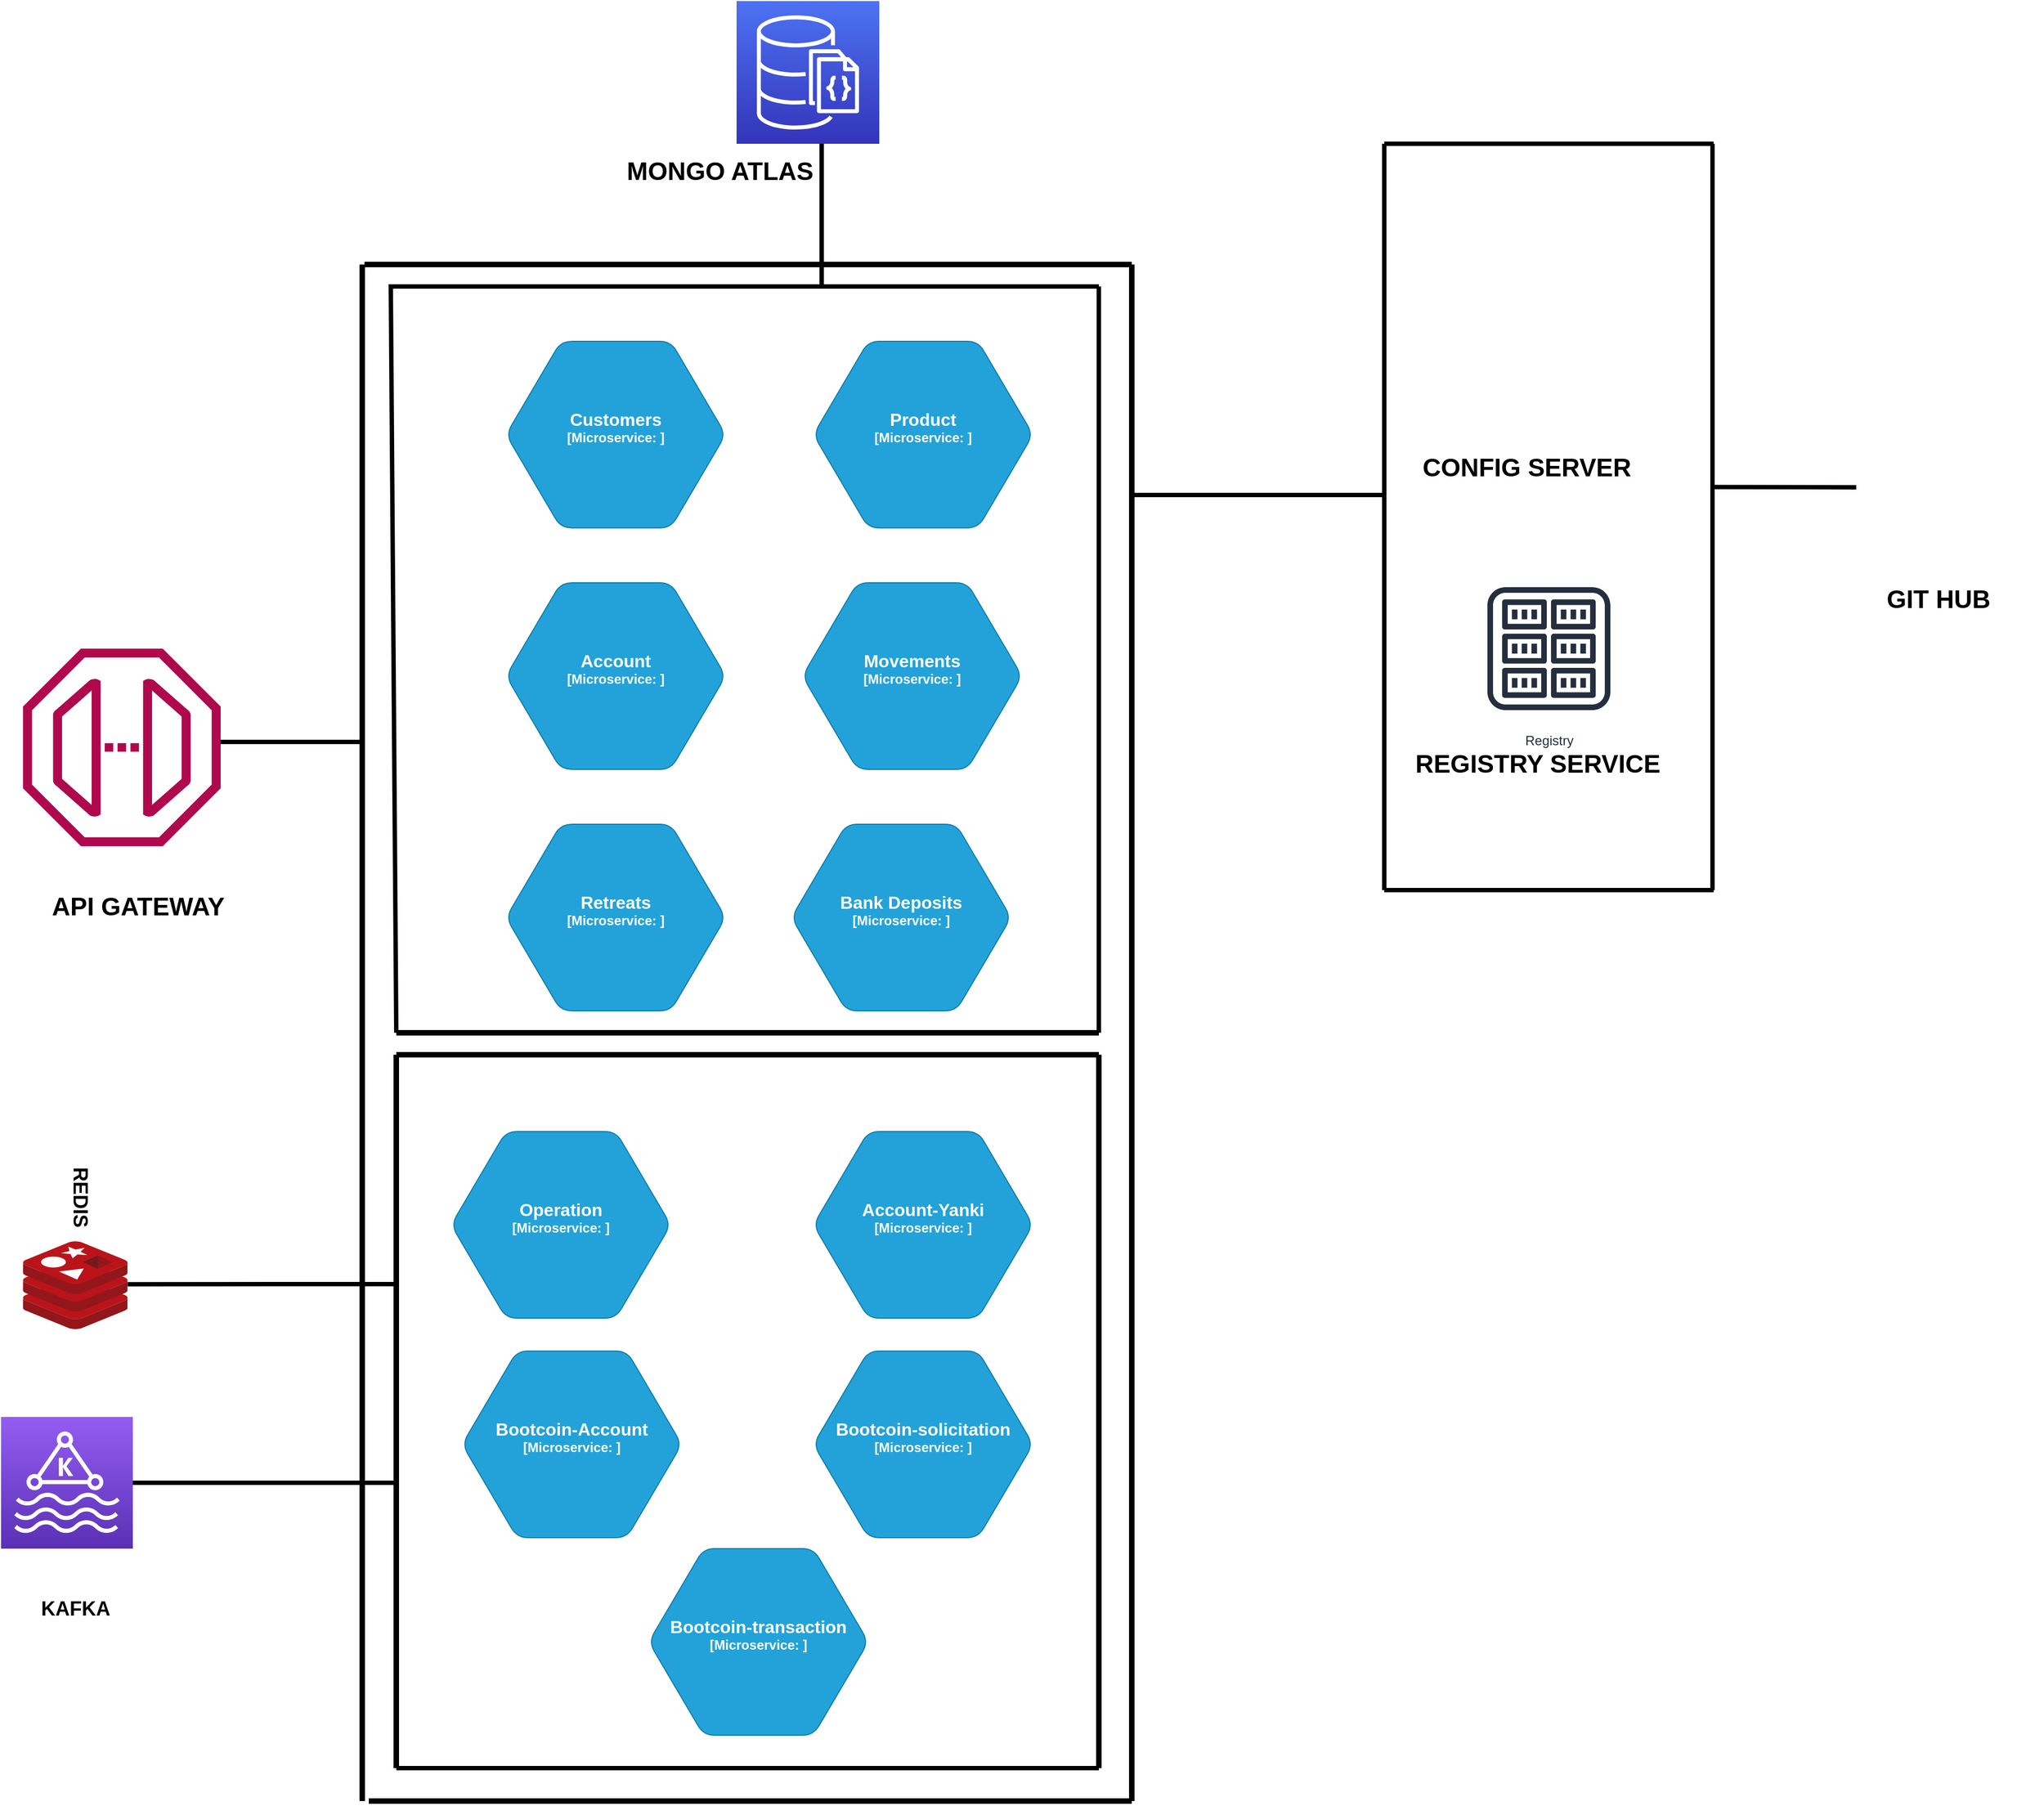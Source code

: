 <mxfile version="16.6.5" type="github">
  <diagram id="M9zdxjrtRXyFdbecn8tF" name="Page-1">
    <mxGraphModel dx="1480" dy="2456" grid="1" gridSize="10" guides="1" tooltips="1" connect="1" arrows="1" fold="1" page="1" pageScale="1" pageWidth="827" pageHeight="1169" math="0" shadow="0">
      <root>
        <mxCell id="0" />
        <mxCell id="1" parent="0" />
        <object placeholders="1" c4Type="Account-Yanki" c4Container="Microservice" c4Technology="" c4Description="" label="&lt;font style=&quot;font-size: 16px&quot;&gt;&lt;b&gt;%c4Type%&lt;/font&gt;&lt;div&gt;[%c4Container%:&amp;nbsp;%c4Technology%]&lt;/div&gt;&lt;br&gt;&lt;div&gt;&lt;font style=&quot;font-size: 11px&quot;&gt;&lt;font color=&quot;#E6E6E6&quot;&gt;%c4Description%&lt;/font&gt;&lt;/div&gt;" id="TH7AMwZz-W8swylTgrrO-1">
          <mxCell style="shape=hexagon;size=50;perimeter=hexagonPerimeter2;whiteSpace=wrap;html=1;fixedSize=1;rounded=1;labelBackgroundColor=none;fillColor=#23A2D9;fontSize=12;fontColor=#ffffff;align=center;strokeColor=#0E7DAD;metaEdit=1;points=[[0.5,0,0],[1,0.25,0],[1,0.5,0],[1,0.75,0],[0.5,1,0],[0,0.75,0],[0,0.5,0],[0,0.25,0]];resizable=0;" parent="1" vertex="1">
            <mxGeometry x="1650" y="130" width="200" height="170" as="geometry" />
          </mxCell>
        </object>
        <object placeholders="1" c4Type="Operation" c4Container="Microservice" c4Technology="" c4Description="" label="&lt;font style=&quot;font-size: 16px&quot;&gt;&lt;b&gt;%c4Type%&lt;/font&gt;&lt;div&gt;[%c4Container%:&amp;nbsp;%c4Technology%]&lt;/div&gt;&lt;br&gt;&lt;div&gt;&lt;font style=&quot;font-size: 11px&quot;&gt;&lt;font color=&quot;#E6E6E6&quot;&gt;%c4Description%&lt;/font&gt;&lt;/div&gt;" id="TH7AMwZz-W8swylTgrrO-3">
          <mxCell style="shape=hexagon;size=50;perimeter=hexagonPerimeter2;whiteSpace=wrap;html=1;fixedSize=1;rounded=1;labelBackgroundColor=none;fillColor=#23A2D9;fontSize=12;fontColor=#ffffff;align=center;strokeColor=#0E7DAD;metaEdit=1;points=[[0.5,0,0],[1,0.25,0],[1,0.5,0],[1,0.75,0],[0.5,1,0],[0,0.75,0],[0,0.5,0],[0,0.25,0]];resizable=0;" parent="1" vertex="1">
            <mxGeometry x="1320" y="130" width="200" height="170" as="geometry" />
          </mxCell>
        </object>
        <mxCell id="TH7AMwZz-W8swylTgrrO-12" value="" style="sketch=0;aspect=fixed;html=1;points=[];align=center;image;fontSize=12;image=img/lib/mscae/Cache_Redis_Product.svg;" parent="1" vertex="1">
          <mxGeometry x="930" y="230" width="95.24" height="80" as="geometry" />
        </mxCell>
        <mxCell id="TH7AMwZz-W8swylTgrrO-13" value="" style="sketch=0;points=[[0,0,0],[0.25,0,0],[0.5,0,0],[0.75,0,0],[1,0,0],[0,1,0],[0.25,1,0],[0.5,1,0],[0.75,1,0],[1,1,0],[0,0.25,0],[0,0.5,0],[0,0.75,0],[1,0.25,0],[1,0.5,0],[1,0.75,0]];outlineConnect=0;fontColor=#232F3E;gradientColor=#945DF2;gradientDirection=north;fillColor=#5A30B5;strokeColor=#ffffff;dashed=0;verticalLabelPosition=bottom;verticalAlign=top;align=center;html=1;fontSize=12;fontStyle=0;aspect=fixed;shape=mxgraph.aws4.resourceIcon;resIcon=mxgraph.aws4.managed_streaming_for_kafka;" parent="1" vertex="1">
          <mxGeometry x="910" y="390" width="120" height="120" as="geometry" />
        </mxCell>
        <mxCell id="TH7AMwZz-W8swylTgrrO-14" value="&lt;b&gt;&lt;font style=&quot;font-size: 18px&quot;&gt;REDIS&lt;/font&gt;&lt;/b&gt;" style="text;html=1;strokeColor=none;fillColor=none;align=center;verticalAlign=middle;whiteSpace=wrap;rounded=0;rotation=90;" parent="1" vertex="1">
          <mxGeometry x="934" y="170" width="96" height="40" as="geometry" />
        </mxCell>
        <mxCell id="TH7AMwZz-W8swylTgrrO-16" value="&lt;b&gt;&lt;font style=&quot;font-size: 18px&quot;&gt;KAFKA&lt;/font&gt;&lt;/b&gt;" style="text;html=1;strokeColor=none;fillColor=none;align=center;verticalAlign=middle;whiteSpace=wrap;rounded=0;" parent="1" vertex="1">
          <mxGeometry x="930.0" y="545" width="96" height="40" as="geometry" />
        </mxCell>
        <object placeholders="1" c4Type="Customers" c4Container="Microservice" c4Technology="" c4Description="" label="&lt;font style=&quot;font-size: 16px&quot;&gt;&lt;b&gt;%c4Type%&lt;/font&gt;&lt;div&gt;[%c4Container%:&amp;nbsp;%c4Technology%]&lt;/div&gt;&lt;br&gt;&lt;div&gt;&lt;font style=&quot;font-size: 11px&quot;&gt;&lt;font color=&quot;#E6E6E6&quot;&gt;%c4Description%&lt;/font&gt;&lt;/div&gt;" id="e1ChLCtxDdJqWj2ZeUZ7-51">
          <mxCell style="shape=hexagon;size=50;perimeter=hexagonPerimeter2;whiteSpace=wrap;html=1;fixedSize=1;rounded=1;labelBackgroundColor=none;fillColor=#23A2D9;fontSize=12;fontColor=#ffffff;align=center;strokeColor=#0E7DAD;metaEdit=1;points=[[0.5,0,0],[1,0.25,0],[1,0.5,0],[1,0.75,0],[0.5,1,0],[0,0.75,0],[0,0.5,0],[0,0.25,0]];resizable=0;" parent="1" vertex="1">
            <mxGeometry x="1370" y="-590" width="200" height="170" as="geometry" />
          </mxCell>
        </object>
        <object placeholders="1" c4Type="Movements" c4Container="Microservice" c4Technology="" c4Description="" label="&lt;font style=&quot;font-size: 16px&quot;&gt;&lt;b&gt;%c4Type%&lt;/font&gt;&lt;div&gt;[%c4Container%:&amp;nbsp;%c4Technology%]&lt;/div&gt;&lt;br&gt;&lt;div&gt;&lt;font style=&quot;font-size: 11px&quot;&gt;&lt;font color=&quot;#E6E6E6&quot;&gt;%c4Description%&lt;/font&gt;&lt;/div&gt;" id="e1ChLCtxDdJqWj2ZeUZ7-52">
          <mxCell style="shape=hexagon;size=50;perimeter=hexagonPerimeter2;whiteSpace=wrap;html=1;fixedSize=1;rounded=1;labelBackgroundColor=none;fillColor=#23A2D9;fontSize=12;fontColor=#ffffff;align=center;strokeColor=#0E7DAD;metaEdit=1;points=[[0.5,0,0],[1,0.25,0],[1,0.5,0],[1,0.75,0],[0.5,1,0],[0,0.75,0],[0,0.5,0],[0,0.25,0]];resizable=0;" parent="1" vertex="1">
            <mxGeometry x="1640" y="-370" width="200" height="170" as="geometry" />
          </mxCell>
        </object>
        <object placeholders="1" c4Type="Bank Deposits" c4Container="Microservice" c4Technology="" c4Description="" label="&lt;font style=&quot;font-size: 16px&quot;&gt;&lt;b&gt;%c4Type%&lt;/font&gt;&lt;div&gt;[%c4Container%:&amp;nbsp;%c4Technology%]&lt;/div&gt;&lt;br&gt;&lt;div&gt;&lt;font style=&quot;font-size: 11px&quot;&gt;&lt;font color=&quot;#E6E6E6&quot;&gt;%c4Description%&lt;/font&gt;&lt;/div&gt;" id="e1ChLCtxDdJqWj2ZeUZ7-53">
          <mxCell style="shape=hexagon;size=50;perimeter=hexagonPerimeter2;whiteSpace=wrap;html=1;fixedSize=1;rounded=1;labelBackgroundColor=none;fillColor=#23A2D9;fontSize=12;fontColor=#ffffff;align=center;strokeColor=#0E7DAD;metaEdit=1;points=[[0.5,0,0],[1,0.25,0],[1,0.5,0],[1,0.75,0],[0.5,1,0],[0,0.75,0],[0,0.5,0],[0,0.25,0]];resizable=0;" parent="1" vertex="1">
            <mxGeometry x="1630" y="-150" width="200" height="170" as="geometry" />
          </mxCell>
        </object>
        <object placeholders="1" c4Type="Product" c4Container="Microservice" c4Technology="" c4Description="" label="&lt;font style=&quot;font-size: 16px&quot;&gt;&lt;b&gt;%c4Type%&lt;/font&gt;&lt;div&gt;[%c4Container%:&amp;nbsp;%c4Technology%]&lt;/div&gt;&lt;br&gt;&lt;div&gt;&lt;font style=&quot;font-size: 11px&quot;&gt;&lt;font color=&quot;#E6E6E6&quot;&gt;%c4Description%&lt;/font&gt;&lt;/div&gt;" id="e1ChLCtxDdJqWj2ZeUZ7-54">
          <mxCell style="shape=hexagon;size=50;perimeter=hexagonPerimeter2;whiteSpace=wrap;html=1;fixedSize=1;rounded=1;labelBackgroundColor=none;fillColor=#23A2D9;fontSize=12;fontColor=#ffffff;align=center;strokeColor=#0E7DAD;metaEdit=1;points=[[0.5,0,0],[1,0.25,0],[1,0.5,0],[1,0.75,0],[0.5,1,0],[0,0.75,0],[0,0.5,0],[0,0.25,0]];resizable=0;" parent="1" vertex="1">
            <mxGeometry x="1650" y="-590" width="200" height="170" as="geometry" />
          </mxCell>
        </object>
        <mxCell id="e1ChLCtxDdJqWj2ZeUZ7-55" value="" style="endArrow=none;html=1;rounded=0;strokeWidth=4;fillColor=#d5e8d4;strokeColor=#000000;" parent="1" edge="1">
          <mxGeometry width="50" height="50" relative="1" as="geometry">
            <mxPoint x="1270" y="40" as="sourcePoint" />
            <mxPoint x="1910" y="-640" as="targetPoint" />
            <Array as="points">
              <mxPoint x="1265" y="-640" />
            </Array>
          </mxGeometry>
        </mxCell>
        <mxCell id="e1ChLCtxDdJqWj2ZeUZ7-57" value="" style="endArrow=none;html=1;rounded=0;strokeWidth=4;fillColor=#d5e8d4;strokeColor=#000000;" parent="1" edge="1">
          <mxGeometry width="50" height="50" relative="1" as="geometry">
            <mxPoint x="1910" y="40" as="sourcePoint" />
            <mxPoint x="1910" y="-640" as="targetPoint" />
          </mxGeometry>
        </mxCell>
        <object placeholders="1" c4Type="Retreats" c4Container="Microservice" c4Technology="" c4Description="" label="&lt;font style=&quot;font-size: 16px&quot;&gt;&lt;b&gt;%c4Type%&lt;/font&gt;&lt;div&gt;[%c4Container%:&amp;nbsp;%c4Technology%]&lt;/div&gt;&lt;br&gt;&lt;div&gt;&lt;font style=&quot;font-size: 11px&quot;&gt;&lt;font color=&quot;#E6E6E6&quot;&gt;%c4Description%&lt;/font&gt;&lt;/div&gt;" id="e1ChLCtxDdJqWj2ZeUZ7-58">
          <mxCell style="shape=hexagon;size=50;perimeter=hexagonPerimeter2;whiteSpace=wrap;html=1;fixedSize=1;rounded=1;labelBackgroundColor=none;fillColor=#23A2D9;fontSize=12;fontColor=#ffffff;align=center;strokeColor=#0E7DAD;metaEdit=1;points=[[0.5,0,0],[1,0.25,0],[1,0.5,0],[1,0.75,0],[0.5,1,0],[0,0.75,0],[0,0.5,0],[0,0.25,0]];resizable=0;" parent="1" vertex="1">
            <mxGeometry x="1370" y="-150" width="200" height="170" as="geometry" />
          </mxCell>
        </object>
        <mxCell id="e1ChLCtxDdJqWj2ZeUZ7-59" value="" style="sketch=0;outlineConnect=0;fontColor=#232F3E;gradientColor=none;fillColor=#B0084D;strokeColor=none;dashed=0;verticalLabelPosition=bottom;verticalAlign=top;align=center;html=1;fontSize=12;fontStyle=0;aspect=fixed;pointerEvents=1;shape=mxgraph.aws4.endpoint;" parent="1" vertex="1">
          <mxGeometry x="930" y="-310" width="180" height="180" as="geometry" />
        </mxCell>
        <mxCell id="e1ChLCtxDdJqWj2ZeUZ7-60" value="&lt;font style=&quot;font-size: 23px&quot;&gt;API GATEWAY&lt;/font&gt;" style="text;html=1;strokeColor=none;fillColor=none;align=center;verticalAlign=middle;whiteSpace=wrap;rounded=0;fontStyle=1" parent="1" vertex="1">
          <mxGeometry x="940" y="-90" width="190" height="30" as="geometry" />
        </mxCell>
        <mxCell id="e1ChLCtxDdJqWj2ZeUZ7-68" value="" style="shape=image;html=1;verticalAlign=top;verticalLabelPosition=bottom;labelBackgroundColor=#ffffff;imageAspect=0;aspect=fixed;image=https://cdn2.iconfinder.com/data/icons/gnomeicontheme/48x48/apps/gnome-server-config.png;fontSize=23;" parent="1" vertex="1">
          <mxGeometry x="2200" y="-720" width="200" height="200" as="geometry" />
        </mxCell>
        <mxCell id="e1ChLCtxDdJqWj2ZeUZ7-69" value="&lt;font style=&quot;font-size: 23px&quot;&gt;CONFIG SERVER&lt;/font&gt;" style="text;html=1;strokeColor=none;fillColor=none;align=center;verticalAlign=middle;whiteSpace=wrap;rounded=0;fontStyle=1" parent="1" vertex="1">
          <mxGeometry x="2160" y="-490" width="280" height="30" as="geometry" />
        </mxCell>
        <mxCell id="e1ChLCtxDdJqWj2ZeUZ7-70" value="Registry" style="sketch=0;outlineConnect=0;fontColor=#232F3E;gradientColor=none;strokeColor=#232F3E;fillColor=#ffffff;dashed=0;verticalLabelPosition=bottom;verticalAlign=top;align=center;html=1;fontSize=12;fontStyle=0;aspect=fixed;shape=mxgraph.aws4.resourceIcon;resIcon=mxgraph.aws4.registry;" parent="1" vertex="1">
          <mxGeometry x="2250" y="-380" width="140" height="140" as="geometry" />
        </mxCell>
        <mxCell id="e1ChLCtxDdJqWj2ZeUZ7-71" value="&lt;font style=&quot;font-size: 23px&quot;&gt;REGISTRY SERVICE&lt;/font&gt;" style="text;html=1;strokeColor=none;fillColor=none;align=center;verticalAlign=middle;whiteSpace=wrap;rounded=0;fontStyle=1" parent="1" vertex="1">
          <mxGeometry x="2170" y="-220" width="280" height="30" as="geometry" />
        </mxCell>
        <mxCell id="e1ChLCtxDdJqWj2ZeUZ7-72" value="" style="endArrow=none;html=1;rounded=0;fontSize=23;strokeColor=#000000;strokeWidth=4;" parent="1" edge="1">
          <mxGeometry width="50" height="50" relative="1" as="geometry">
            <mxPoint x="1940" y="-450" as="sourcePoint" />
            <mxPoint x="2170" y="-450" as="targetPoint" />
          </mxGeometry>
        </mxCell>
        <mxCell id="e1ChLCtxDdJqWj2ZeUZ7-73" value="" style="endArrow=none;html=1;rounded=0;fontSize=23;strokeColor=#000000;strokeWidth=4;" parent="1" edge="1">
          <mxGeometry width="50" height="50" relative="1" as="geometry">
            <mxPoint x="2170" y="-770" as="sourcePoint" />
            <mxPoint x="2170" y="-340" as="targetPoint" />
          </mxGeometry>
        </mxCell>
        <mxCell id="e1ChLCtxDdJqWj2ZeUZ7-74" value="" style="endArrow=none;html=1;rounded=0;fontSize=23;strokeColor=#000000;strokeWidth=4;" parent="1" edge="1">
          <mxGeometry width="50" height="50" relative="1" as="geometry">
            <mxPoint x="2469" y="-770" as="sourcePoint" />
            <mxPoint x="2469" y="-350" as="targetPoint" />
          </mxGeometry>
        </mxCell>
        <mxCell id="e1ChLCtxDdJqWj2ZeUZ7-75" value="" style="endArrow=none;html=1;rounded=0;fontSize=23;strokeColor=#000000;strokeWidth=4;" parent="1" edge="1">
          <mxGeometry width="50" height="50" relative="1" as="geometry">
            <mxPoint x="2170" y="-770.001" as="sourcePoint" />
            <mxPoint x="2470" y="-770" as="targetPoint" />
          </mxGeometry>
        </mxCell>
        <mxCell id="e1ChLCtxDdJqWj2ZeUZ7-76" value="" style="endArrow=none;html=1;rounded=0;fontSize=23;strokeColor=#000000;strokeWidth=4;" parent="1" edge="1">
          <mxGeometry width="50" height="50" relative="1" as="geometry">
            <mxPoint x="2170" y="-90.001" as="sourcePoint" />
            <mxPoint x="2470" y="-90" as="targetPoint" />
          </mxGeometry>
        </mxCell>
        <mxCell id="e1ChLCtxDdJqWj2ZeUZ7-77" value="" style="endArrow=none;html=1;rounded=0;fontSize=23;strokeColor=#000000;strokeWidth=4;" parent="1" edge="1">
          <mxGeometry width="50" height="50" relative="1" as="geometry">
            <mxPoint x="2170" y="-90" as="sourcePoint" />
            <mxPoint x="2170" y="-340" as="targetPoint" />
          </mxGeometry>
        </mxCell>
        <mxCell id="e1ChLCtxDdJqWj2ZeUZ7-78" value="" style="endArrow=none;html=1;rounded=0;fontSize=23;strokeColor=#000000;strokeWidth=4;" parent="1" edge="1">
          <mxGeometry width="50" height="50" relative="1" as="geometry">
            <mxPoint x="2469" y="-90" as="sourcePoint" />
            <mxPoint x="2469" y="-360" as="targetPoint" />
          </mxGeometry>
        </mxCell>
        <mxCell id="e1ChLCtxDdJqWj2ZeUZ7-79" value="" style="sketch=0;points=[[0,0,0],[0.25,0,0],[0.5,0,0],[0.75,0,0],[1,0,0],[0,1,0],[0.25,1,0],[0.5,1,0],[0.75,1,0],[1,1,0],[0,0.25,0],[0,0.5,0],[0,0.75,0],[1,0.25,0],[1,0.5,0],[1,0.75,0]];outlineConnect=0;fontColor=#232F3E;gradientColor=#4D72F3;gradientDirection=north;fillColor=#3334B9;strokeColor=#ffffff;dashed=0;verticalLabelPosition=bottom;verticalAlign=top;align=center;html=1;fontSize=12;fontStyle=0;aspect=fixed;shape=mxgraph.aws4.resourceIcon;resIcon=mxgraph.aws4.documentdb_with_mongodb_compatibility;" parent="1" vertex="1">
          <mxGeometry x="1580" y="-900" width="130" height="130" as="geometry" />
        </mxCell>
        <mxCell id="e1ChLCtxDdJqWj2ZeUZ7-80" value="" style="endArrow=none;html=1;rounded=0;fontSize=23;strokeColor=#000000;strokeWidth=4;" parent="1" edge="1">
          <mxGeometry width="50" height="50" relative="1" as="geometry">
            <mxPoint x="1657.5" y="-770.001" as="sourcePoint" />
            <mxPoint x="1657.5" y="-640" as="targetPoint" />
          </mxGeometry>
        </mxCell>
        <mxCell id="e1ChLCtxDdJqWj2ZeUZ7-81" value="&lt;span style=&quot;font-size: 23px&quot;&gt;MONGO ATLAS&lt;/span&gt;" style="text;html=1;strokeColor=none;fillColor=none;align=center;verticalAlign=middle;whiteSpace=wrap;rounded=0;fontStyle=1" parent="1" vertex="1">
          <mxGeometry x="1470" y="-760" width="190" height="30" as="geometry" />
        </mxCell>
        <object placeholders="1" c4Type="Account" c4Container="Microservice" c4Technology="" c4Description="" label="&lt;font style=&quot;font-size: 16px&quot;&gt;&lt;b&gt;%c4Type%&lt;/font&gt;&lt;div&gt;[%c4Container%:&amp;nbsp;%c4Technology%]&lt;/div&gt;&lt;br&gt;&lt;div&gt;&lt;font style=&quot;font-size: 11px&quot;&gt;&lt;font color=&quot;#E6E6E6&quot;&gt;%c4Description%&lt;/font&gt;&lt;/div&gt;" id="e1ChLCtxDdJqWj2ZeUZ7-82">
          <mxCell style="shape=hexagon;size=50;perimeter=hexagonPerimeter2;whiteSpace=wrap;html=1;fixedSize=1;rounded=1;labelBackgroundColor=none;fillColor=#23A2D9;fontSize=12;fontColor=#ffffff;align=center;strokeColor=#0E7DAD;metaEdit=1;points=[[0.5,0,0],[1,0.25,0],[1,0.5,0],[1,0.75,0],[0.5,1,0],[0,0.75,0],[0,0.5,0],[0,0.25,0]];resizable=0;" parent="1" vertex="1">
            <mxGeometry x="1370" y="-370" width="200" height="170" as="geometry" />
          </mxCell>
        </object>
        <mxCell id="e1ChLCtxDdJqWj2ZeUZ7-83" value="" style="endArrow=none;html=1;rounded=0;fontSize=23;strokeColor=#000000;strokeWidth=4;" parent="1" edge="1">
          <mxGeometry width="50" height="50" relative="1" as="geometry">
            <mxPoint x="1270" y="710" as="sourcePoint" />
            <mxPoint x="1910" y="710" as="targetPoint" />
          </mxGeometry>
        </mxCell>
        <mxCell id="e1ChLCtxDdJqWj2ZeUZ7-92" value="" style="endArrow=none;html=1;rounded=0;strokeWidth=4;" parent="1" source="TH7AMwZz-W8swylTgrrO-13" edge="1">
          <mxGeometry width="50" height="50" relative="1" as="geometry">
            <mxPoint x="2027.24" y="220" as="sourcePoint" />
            <mxPoint x="1270" y="450" as="targetPoint" />
          </mxGeometry>
        </mxCell>
        <mxCell id="e1ChLCtxDdJqWj2ZeUZ7-93" value="" style="endArrow=none;html=1;rounded=0;fontSize=18;strokeWidth=4;entryX=1;entryY=0.5;entryDx=0;entryDy=0;entryPerimeter=0;" parent="1" edge="1">
          <mxGeometry width="50" height="50" relative="1" as="geometry">
            <mxPoint x="1240" y="-225" as="sourcePoint" />
            <mxPoint x="1110" y="-225.0" as="targetPoint" />
            <Array as="points">
              <mxPoint x="1180" y="-225" />
            </Array>
          </mxGeometry>
        </mxCell>
        <mxCell id="e1ChLCtxDdJqWj2ZeUZ7-94" value="" style="shape=image;html=1;verticalAlign=top;verticalLabelPosition=bottom;labelBackgroundColor=#ffffff;imageAspect=0;aspect=fixed;image=https://cdn4.iconfinder.com/data/icons/socialcones/508/Github-128.png" parent="1" vertex="1">
          <mxGeometry x="2600" y="-520" width="128" height="128" as="geometry" />
        </mxCell>
        <mxCell id="e1ChLCtxDdJqWj2ZeUZ7-95" value="" style="endArrow=none;html=1;rounded=0;fontSize=23;strokeColor=#000000;strokeWidth=4;" parent="1" edge="1">
          <mxGeometry width="50" height="50" relative="1" as="geometry">
            <mxPoint x="2468" y="-457.251" as="sourcePoint" />
            <mxPoint x="2600" y="-457" as="targetPoint" />
          </mxGeometry>
        </mxCell>
        <mxCell id="e1ChLCtxDdJqWj2ZeUZ7-96" value="&lt;font style=&quot;font-size: 23px&quot;&gt;GIT HUB&lt;/font&gt;" style="text;html=1;strokeColor=none;fillColor=none;align=center;verticalAlign=middle;whiteSpace=wrap;rounded=0;fontStyle=1" parent="1" vertex="1">
          <mxGeometry x="2580" y="-370" width="190" height="30" as="geometry" />
        </mxCell>
        <object placeholders="1" c4Type="Bootcoin-Account" c4Container="Microservice" c4Technology="" c4Description="" label="&lt;font style=&quot;font-size: 16px&quot;&gt;&lt;b&gt;%c4Type%&lt;/font&gt;&lt;div&gt;[%c4Container%:&amp;nbsp;%c4Technology%]&lt;/div&gt;&lt;br&gt;&lt;div&gt;&lt;font style=&quot;font-size: 11px&quot;&gt;&lt;font color=&quot;#E6E6E6&quot;&gt;%c4Description%&lt;/font&gt;&lt;/div&gt;" id="op-Sg9ZO8f-6mYXUjQk0-1">
          <mxCell style="shape=hexagon;size=50;perimeter=hexagonPerimeter2;whiteSpace=wrap;html=1;fixedSize=1;rounded=1;labelBackgroundColor=none;fillColor=#23A2D9;fontSize=12;fontColor=#ffffff;align=center;strokeColor=#0E7DAD;metaEdit=1;points=[[0.5,0,0],[1,0.25,0],[1,0.5,0],[1,0.75,0],[0.5,1,0],[0,0.75,0],[0,0.5,0],[0,0.25,0]];resizable=0;" vertex="1" parent="1">
            <mxGeometry x="1330" y="330" width="200" height="170" as="geometry" />
          </mxCell>
        </object>
        <object placeholders="1" c4Type="Bootcoin-solicitation" c4Container="Microservice" c4Technology="" c4Description="" label="&lt;font style=&quot;font-size: 16px&quot;&gt;&lt;b&gt;%c4Type%&lt;/font&gt;&lt;div&gt;[%c4Container%:&amp;nbsp;%c4Technology%]&lt;/div&gt;&lt;br&gt;&lt;div&gt;&lt;font style=&quot;font-size: 11px&quot;&gt;&lt;font color=&quot;#E6E6E6&quot;&gt;%c4Description%&lt;/font&gt;&lt;/div&gt;" id="op-Sg9ZO8f-6mYXUjQk0-2">
          <mxCell style="shape=hexagon;size=50;perimeter=hexagonPerimeter2;whiteSpace=wrap;html=1;fixedSize=1;rounded=1;labelBackgroundColor=none;fillColor=#23A2D9;fontSize=12;fontColor=#ffffff;align=center;strokeColor=#0E7DAD;metaEdit=1;points=[[0.5,0,0],[1,0.25,0],[1,0.5,0],[1,0.75,0],[0.5,1,0],[0,0.75,0],[0,0.5,0],[0,0.25,0]];resizable=0;" vertex="1" parent="1">
            <mxGeometry x="1650" y="330" width="200" height="170" as="geometry" />
          </mxCell>
        </object>
        <object placeholders="1" c4Type="Bootcoin-transaction" c4Container="Microservice" c4Technology="" c4Description="" label="&lt;font style=&quot;font-size: 16px&quot;&gt;&lt;b&gt;%c4Type%&lt;/font&gt;&lt;div&gt;[%c4Container%:&amp;nbsp;%c4Technology%]&lt;/div&gt;&lt;br&gt;&lt;div&gt;&lt;font style=&quot;font-size: 11px&quot;&gt;&lt;font color=&quot;#E6E6E6&quot;&gt;%c4Description%&lt;/font&gt;&lt;/div&gt;" id="op-Sg9ZO8f-6mYXUjQk0-3">
          <mxCell style="shape=hexagon;size=50;perimeter=hexagonPerimeter2;whiteSpace=wrap;html=1;fixedSize=1;rounded=1;labelBackgroundColor=none;fillColor=#23A2D9;fontSize=12;fontColor=#ffffff;align=center;strokeColor=#0E7DAD;metaEdit=1;points=[[0.5,0,0],[1,0.25,0],[1,0.5,0],[1,0.75,0],[0.5,1,0],[0,0.75,0],[0,0.5,0],[0,0.25,0]];resizable=0;" vertex="1" parent="1">
            <mxGeometry x="1500" y="510" width="200" height="170" as="geometry" />
          </mxCell>
        </object>
        <mxCell id="op-Sg9ZO8f-6mYXUjQk0-7" value="" style="endArrow=none;html=1;rounded=0;strokeWidth=5;" edge="1" parent="1">
          <mxGeometry width="50" height="50" relative="1" as="geometry">
            <mxPoint x="1270" y="60" as="sourcePoint" />
            <mxPoint x="1910" y="60" as="targetPoint" />
          </mxGeometry>
        </mxCell>
        <mxCell id="op-Sg9ZO8f-6mYXUjQk0-8" value="" style="endArrow=none;html=1;rounded=0;strokeWidth=5;" edge="1" parent="1">
          <mxGeometry width="50" height="50" relative="1" as="geometry">
            <mxPoint x="1239" y="740" as="sourcePoint" />
            <mxPoint x="1239" y="-660" as="targetPoint" />
          </mxGeometry>
        </mxCell>
        <mxCell id="op-Sg9ZO8f-6mYXUjQk0-9" value="" style="endArrow=none;html=1;rounded=0;strokeWidth=5;" edge="1" parent="1">
          <mxGeometry width="50" height="50" relative="1" as="geometry">
            <mxPoint x="1241" y="-660" as="sourcePoint" />
            <mxPoint x="1940" y="-660" as="targetPoint" />
          </mxGeometry>
        </mxCell>
        <mxCell id="op-Sg9ZO8f-6mYXUjQk0-10" value="" style="endArrow=none;html=1;rounded=0;strokeWidth=5;" edge="1" parent="1">
          <mxGeometry width="50" height="50" relative="1" as="geometry">
            <mxPoint x="1940" y="740" as="sourcePoint" />
            <mxPoint x="1940" y="-660" as="targetPoint" />
          </mxGeometry>
        </mxCell>
        <mxCell id="op-Sg9ZO8f-6mYXUjQk0-11" value="" style="endArrow=none;html=1;rounded=0;strokeWidth=5;" edge="1" parent="1">
          <mxGeometry width="50" height="50" relative="1" as="geometry">
            <mxPoint x="1245" y="740" as="sourcePoint" />
            <mxPoint x="1940" y="740" as="targetPoint" />
          </mxGeometry>
        </mxCell>
        <mxCell id="op-Sg9ZO8f-6mYXUjQk0-13" value="" style="endArrow=none;html=1;rounded=0;strokeWidth=4;" edge="1" parent="1">
          <mxGeometry width="50" height="50" relative="1" as="geometry">
            <mxPoint x="1025.24" y="269.09" as="sourcePoint" />
            <mxPoint x="1270" y="269" as="targetPoint" />
          </mxGeometry>
        </mxCell>
        <mxCell id="op-Sg9ZO8f-6mYXUjQk0-14" value="" style="endArrow=none;html=1;rounded=0;strokeWidth=5;" edge="1" parent="1">
          <mxGeometry width="50" height="50" relative="1" as="geometry">
            <mxPoint x="1270" y="40" as="sourcePoint" />
            <mxPoint x="1910" y="40" as="targetPoint" />
          </mxGeometry>
        </mxCell>
        <mxCell id="op-Sg9ZO8f-6mYXUjQk0-16" value="" style="endArrow=none;html=1;rounded=0;strokeWidth=5;" edge="1" parent="1">
          <mxGeometry width="50" height="50" relative="1" as="geometry">
            <mxPoint x="1270" y="710" as="sourcePoint" />
            <mxPoint x="1270" y="60" as="targetPoint" />
          </mxGeometry>
        </mxCell>
        <mxCell id="op-Sg9ZO8f-6mYXUjQk0-17" value="" style="endArrow=none;html=1;rounded=0;strokeWidth=5;" edge="1" parent="1">
          <mxGeometry width="50" height="50" relative="1" as="geometry">
            <mxPoint x="1910" y="710" as="sourcePoint" />
            <mxPoint x="1910" y="60" as="targetPoint" />
          </mxGeometry>
        </mxCell>
      </root>
    </mxGraphModel>
  </diagram>
</mxfile>
